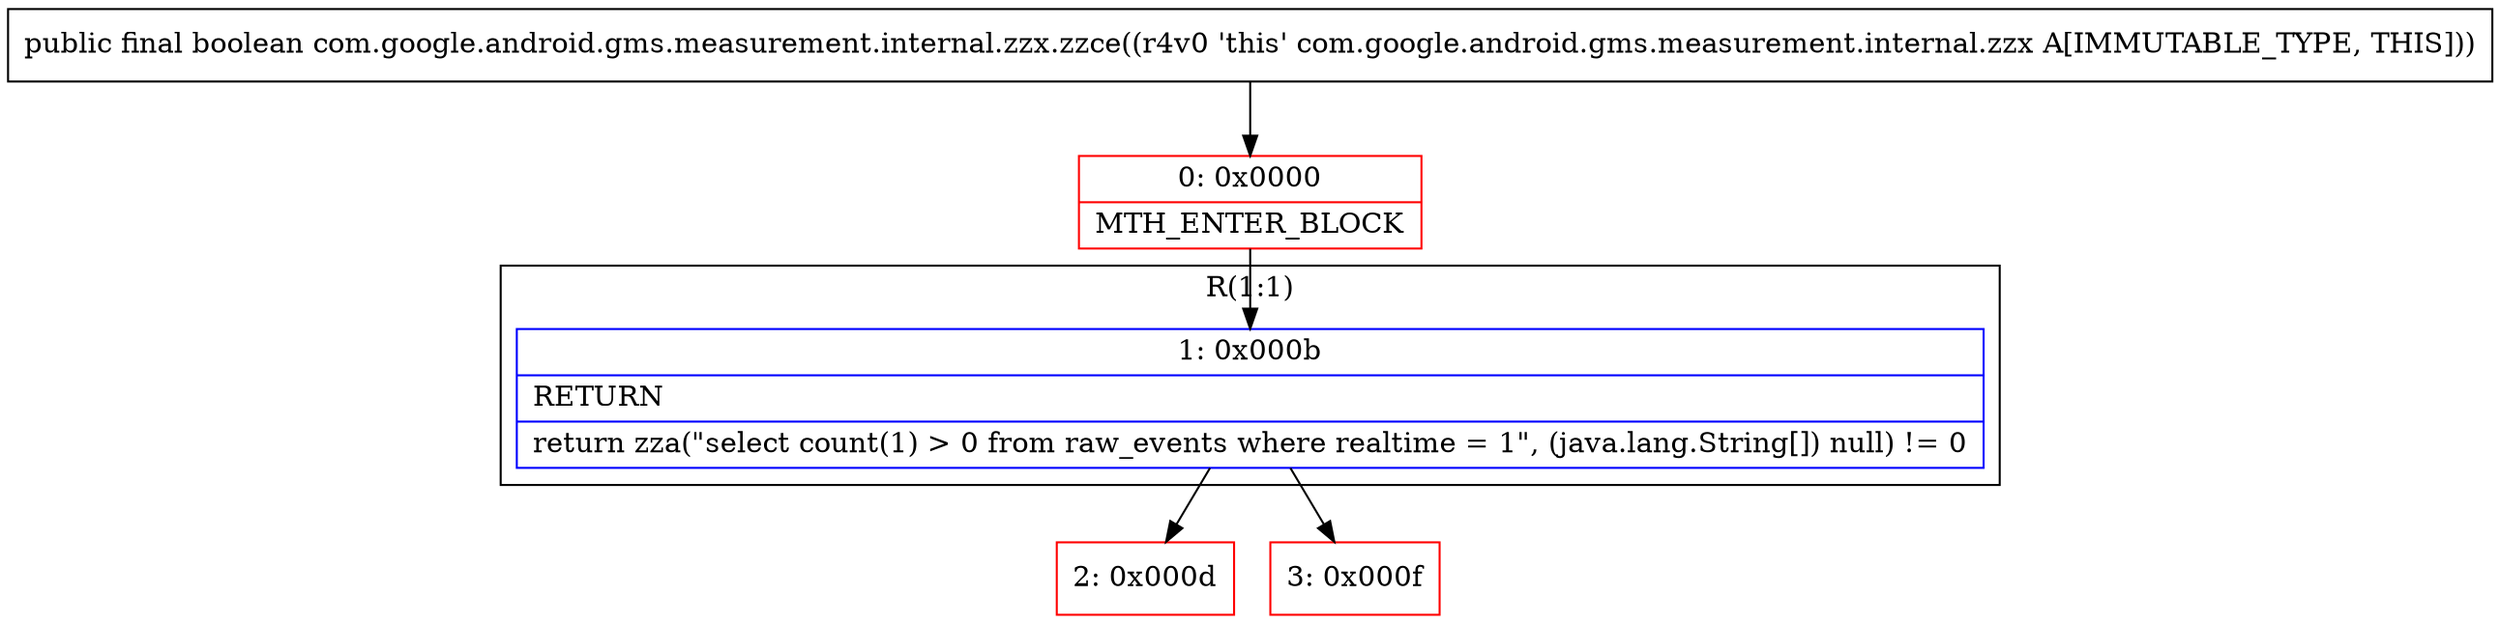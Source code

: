 digraph "CFG forcom.google.android.gms.measurement.internal.zzx.zzce()Z" {
subgraph cluster_Region_1958929464 {
label = "R(1:1)";
node [shape=record,color=blue];
Node_1 [shape=record,label="{1\:\ 0x000b|RETURN\l|return zza(\"select count(1) \> 0 from raw_events where realtime = 1\", (java.lang.String[]) null) != 0\l}"];
}
Node_0 [shape=record,color=red,label="{0\:\ 0x0000|MTH_ENTER_BLOCK\l}"];
Node_2 [shape=record,color=red,label="{2\:\ 0x000d}"];
Node_3 [shape=record,color=red,label="{3\:\ 0x000f}"];
MethodNode[shape=record,label="{public final boolean com.google.android.gms.measurement.internal.zzx.zzce((r4v0 'this' com.google.android.gms.measurement.internal.zzx A[IMMUTABLE_TYPE, THIS])) }"];
MethodNode -> Node_0;
Node_1 -> Node_2;
Node_1 -> Node_3;
Node_0 -> Node_1;
}

